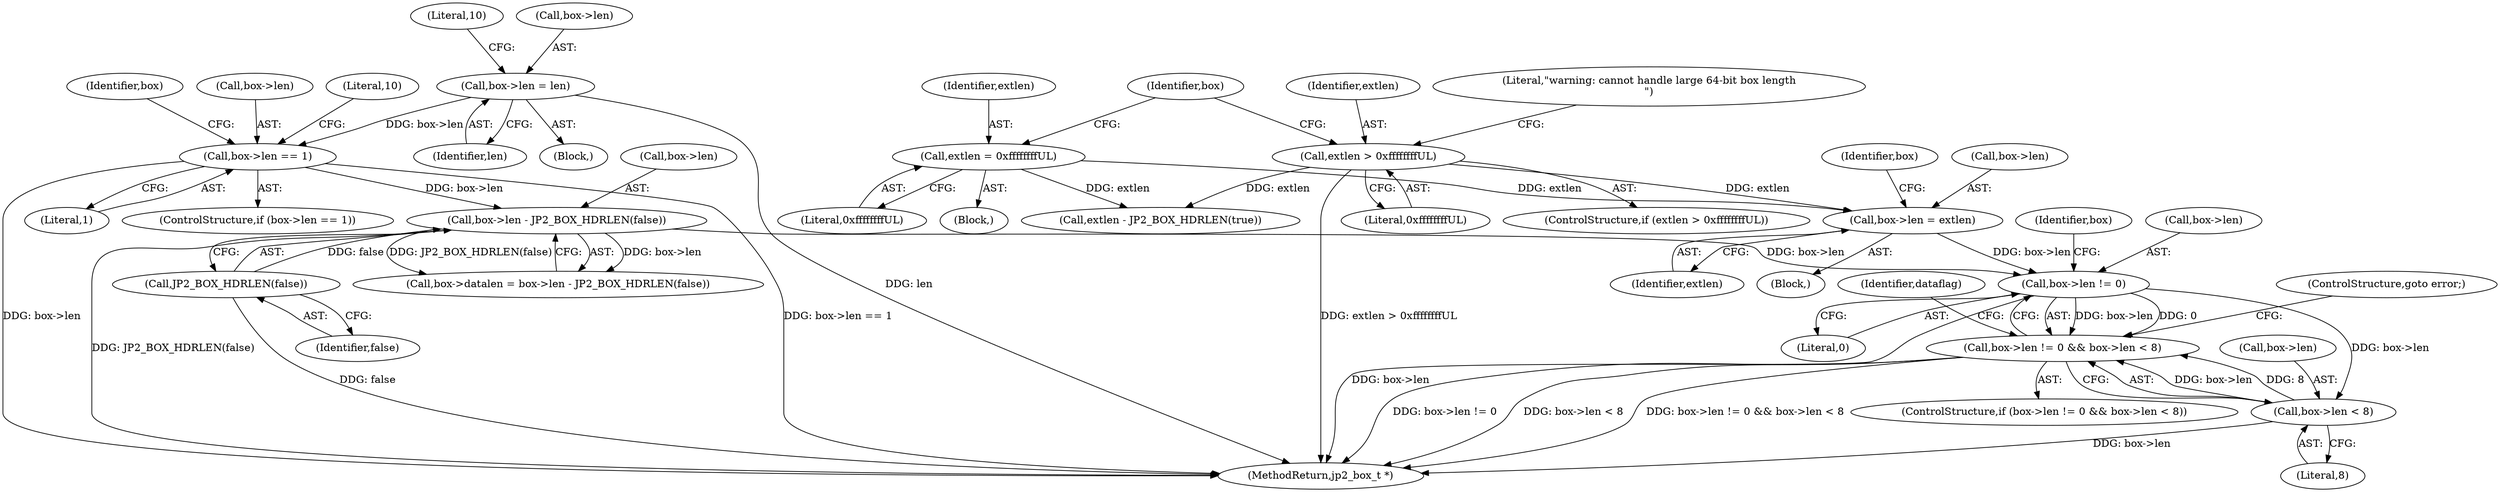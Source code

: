 digraph "0_jasper_e96fc4fdd525fa0ede28074a7e2b1caf94b58b0d_0@pointer" {
"1000225" [label="(Call,box->len != 0)"];
"1000217" [label="(Call,box->len - JP2_BOX_HDRLEN(false))"];
"1000172" [label="(Call,box->len == 1)"];
"1000147" [label="(Call,box->len = len)"];
"1000221" [label="(Call,JP2_BOX_HDRLEN(false))"];
"1000198" [label="(Call,box->len = extlen)"];
"1000189" [label="(Call,extlen > 0xffffffffUL)"];
"1000195" [label="(Call,extlen = 0xffffffffUL)"];
"1000224" [label="(Call,box->len != 0 && box->len < 8)"];
"1000230" [label="(Call,box->len < 8)"];
"1000177" [label="(Block,)"];
"1000189" [label="(Call,extlen > 0xffffffffUL)"];
"1000215" [label="(Identifier,box)"];
"1000230" [label="(Call,box->len < 8)"];
"1000176" [label="(Literal,1)"];
"1000222" [label="(Identifier,false)"];
"1000153" [label="(Literal,10)"];
"1000151" [label="(Identifier,len)"];
"1000148" [label="(Call,box->len)"];
"1000236" [label="(ControlStructure,goto error;)"];
"1000225" [label="(Call,box->len != 0)"];
"1000226" [label="(Call,box->len)"];
"1000190" [label="(Identifier,extlen)"];
"1000192" [label="(Block,)"];
"1000191" [label="(Literal,0xffffffffUL)"];
"1000322" [label="(MethodReturn,jp2_box_t *)"];
"1000213" [label="(Call,box->datalen = box->len - JP2_BOX_HDRLEN(false))"];
"1000171" [label="(ControlStructure,if (box->len == 1))"];
"1000207" [label="(Call,extlen - JP2_BOX_HDRLEN(true))"];
"1000173" [label="(Call,box->len)"];
"1000234" [label="(Literal,8)"];
"1000217" [label="(Call,box->len - JP2_BOX_HDRLEN(false))"];
"1000172" [label="(Call,box->len == 1)"];
"1000188" [label="(ControlStructure,if (extlen > 0xffffffffUL))"];
"1000218" [label="(Call,box->len)"];
"1000102" [label="(Block,)"];
"1000179" [label="(Literal,10)"];
"1000224" [label="(Call,box->len != 0 && box->len < 8)"];
"1000232" [label="(Identifier,box)"];
"1000231" [label="(Call,box->len)"];
"1000195" [label="(Call,extlen = 0xffffffffUL)"];
"1000238" [label="(Identifier,dataflag)"];
"1000223" [label="(ControlStructure,if (box->len != 0 && box->len < 8))"];
"1000194" [label="(Literal,\"warning: cannot handle large 64-bit box length\n\")"];
"1000205" [label="(Identifier,box)"];
"1000196" [label="(Identifier,extlen)"];
"1000197" [label="(Literal,0xffffffffUL)"];
"1000202" [label="(Identifier,extlen)"];
"1000200" [label="(Identifier,box)"];
"1000198" [label="(Call,box->len = extlen)"];
"1000147" [label="(Call,box->len = len)"];
"1000221" [label="(Call,JP2_BOX_HDRLEN(false))"];
"1000199" [label="(Call,box->len)"];
"1000229" [label="(Literal,0)"];
"1000225" -> "1000224"  [label="AST: "];
"1000225" -> "1000229"  [label="CFG: "];
"1000226" -> "1000225"  [label="AST: "];
"1000229" -> "1000225"  [label="AST: "];
"1000232" -> "1000225"  [label="CFG: "];
"1000224" -> "1000225"  [label="CFG: "];
"1000225" -> "1000322"  [label="DDG: box->len"];
"1000225" -> "1000224"  [label="DDG: box->len"];
"1000225" -> "1000224"  [label="DDG: 0"];
"1000217" -> "1000225"  [label="DDG: box->len"];
"1000198" -> "1000225"  [label="DDG: box->len"];
"1000225" -> "1000230"  [label="DDG: box->len"];
"1000217" -> "1000213"  [label="AST: "];
"1000217" -> "1000221"  [label="CFG: "];
"1000218" -> "1000217"  [label="AST: "];
"1000221" -> "1000217"  [label="AST: "];
"1000213" -> "1000217"  [label="CFG: "];
"1000217" -> "1000322"  [label="DDG: JP2_BOX_HDRLEN(false)"];
"1000217" -> "1000213"  [label="DDG: box->len"];
"1000217" -> "1000213"  [label="DDG: JP2_BOX_HDRLEN(false)"];
"1000172" -> "1000217"  [label="DDG: box->len"];
"1000221" -> "1000217"  [label="DDG: false"];
"1000172" -> "1000171"  [label="AST: "];
"1000172" -> "1000176"  [label="CFG: "];
"1000173" -> "1000172"  [label="AST: "];
"1000176" -> "1000172"  [label="AST: "];
"1000179" -> "1000172"  [label="CFG: "];
"1000215" -> "1000172"  [label="CFG: "];
"1000172" -> "1000322"  [label="DDG: box->len == 1"];
"1000172" -> "1000322"  [label="DDG: box->len"];
"1000147" -> "1000172"  [label="DDG: box->len"];
"1000147" -> "1000102"  [label="AST: "];
"1000147" -> "1000151"  [label="CFG: "];
"1000148" -> "1000147"  [label="AST: "];
"1000151" -> "1000147"  [label="AST: "];
"1000153" -> "1000147"  [label="CFG: "];
"1000147" -> "1000322"  [label="DDG: len"];
"1000221" -> "1000222"  [label="CFG: "];
"1000222" -> "1000221"  [label="AST: "];
"1000221" -> "1000322"  [label="DDG: false"];
"1000198" -> "1000177"  [label="AST: "];
"1000198" -> "1000202"  [label="CFG: "];
"1000199" -> "1000198"  [label="AST: "];
"1000202" -> "1000198"  [label="AST: "];
"1000205" -> "1000198"  [label="CFG: "];
"1000189" -> "1000198"  [label="DDG: extlen"];
"1000195" -> "1000198"  [label="DDG: extlen"];
"1000189" -> "1000188"  [label="AST: "];
"1000189" -> "1000191"  [label="CFG: "];
"1000190" -> "1000189"  [label="AST: "];
"1000191" -> "1000189"  [label="AST: "];
"1000194" -> "1000189"  [label="CFG: "];
"1000200" -> "1000189"  [label="CFG: "];
"1000189" -> "1000322"  [label="DDG: extlen > 0xffffffffUL"];
"1000189" -> "1000207"  [label="DDG: extlen"];
"1000195" -> "1000192"  [label="AST: "];
"1000195" -> "1000197"  [label="CFG: "];
"1000196" -> "1000195"  [label="AST: "];
"1000197" -> "1000195"  [label="AST: "];
"1000200" -> "1000195"  [label="CFG: "];
"1000195" -> "1000207"  [label="DDG: extlen"];
"1000224" -> "1000223"  [label="AST: "];
"1000224" -> "1000230"  [label="CFG: "];
"1000230" -> "1000224"  [label="AST: "];
"1000236" -> "1000224"  [label="CFG: "];
"1000238" -> "1000224"  [label="CFG: "];
"1000224" -> "1000322"  [label="DDG: box->len != 0"];
"1000224" -> "1000322"  [label="DDG: box->len < 8"];
"1000224" -> "1000322"  [label="DDG: box->len != 0 && box->len < 8"];
"1000230" -> "1000224"  [label="DDG: box->len"];
"1000230" -> "1000224"  [label="DDG: 8"];
"1000230" -> "1000234"  [label="CFG: "];
"1000231" -> "1000230"  [label="AST: "];
"1000234" -> "1000230"  [label="AST: "];
"1000230" -> "1000322"  [label="DDG: box->len"];
}
